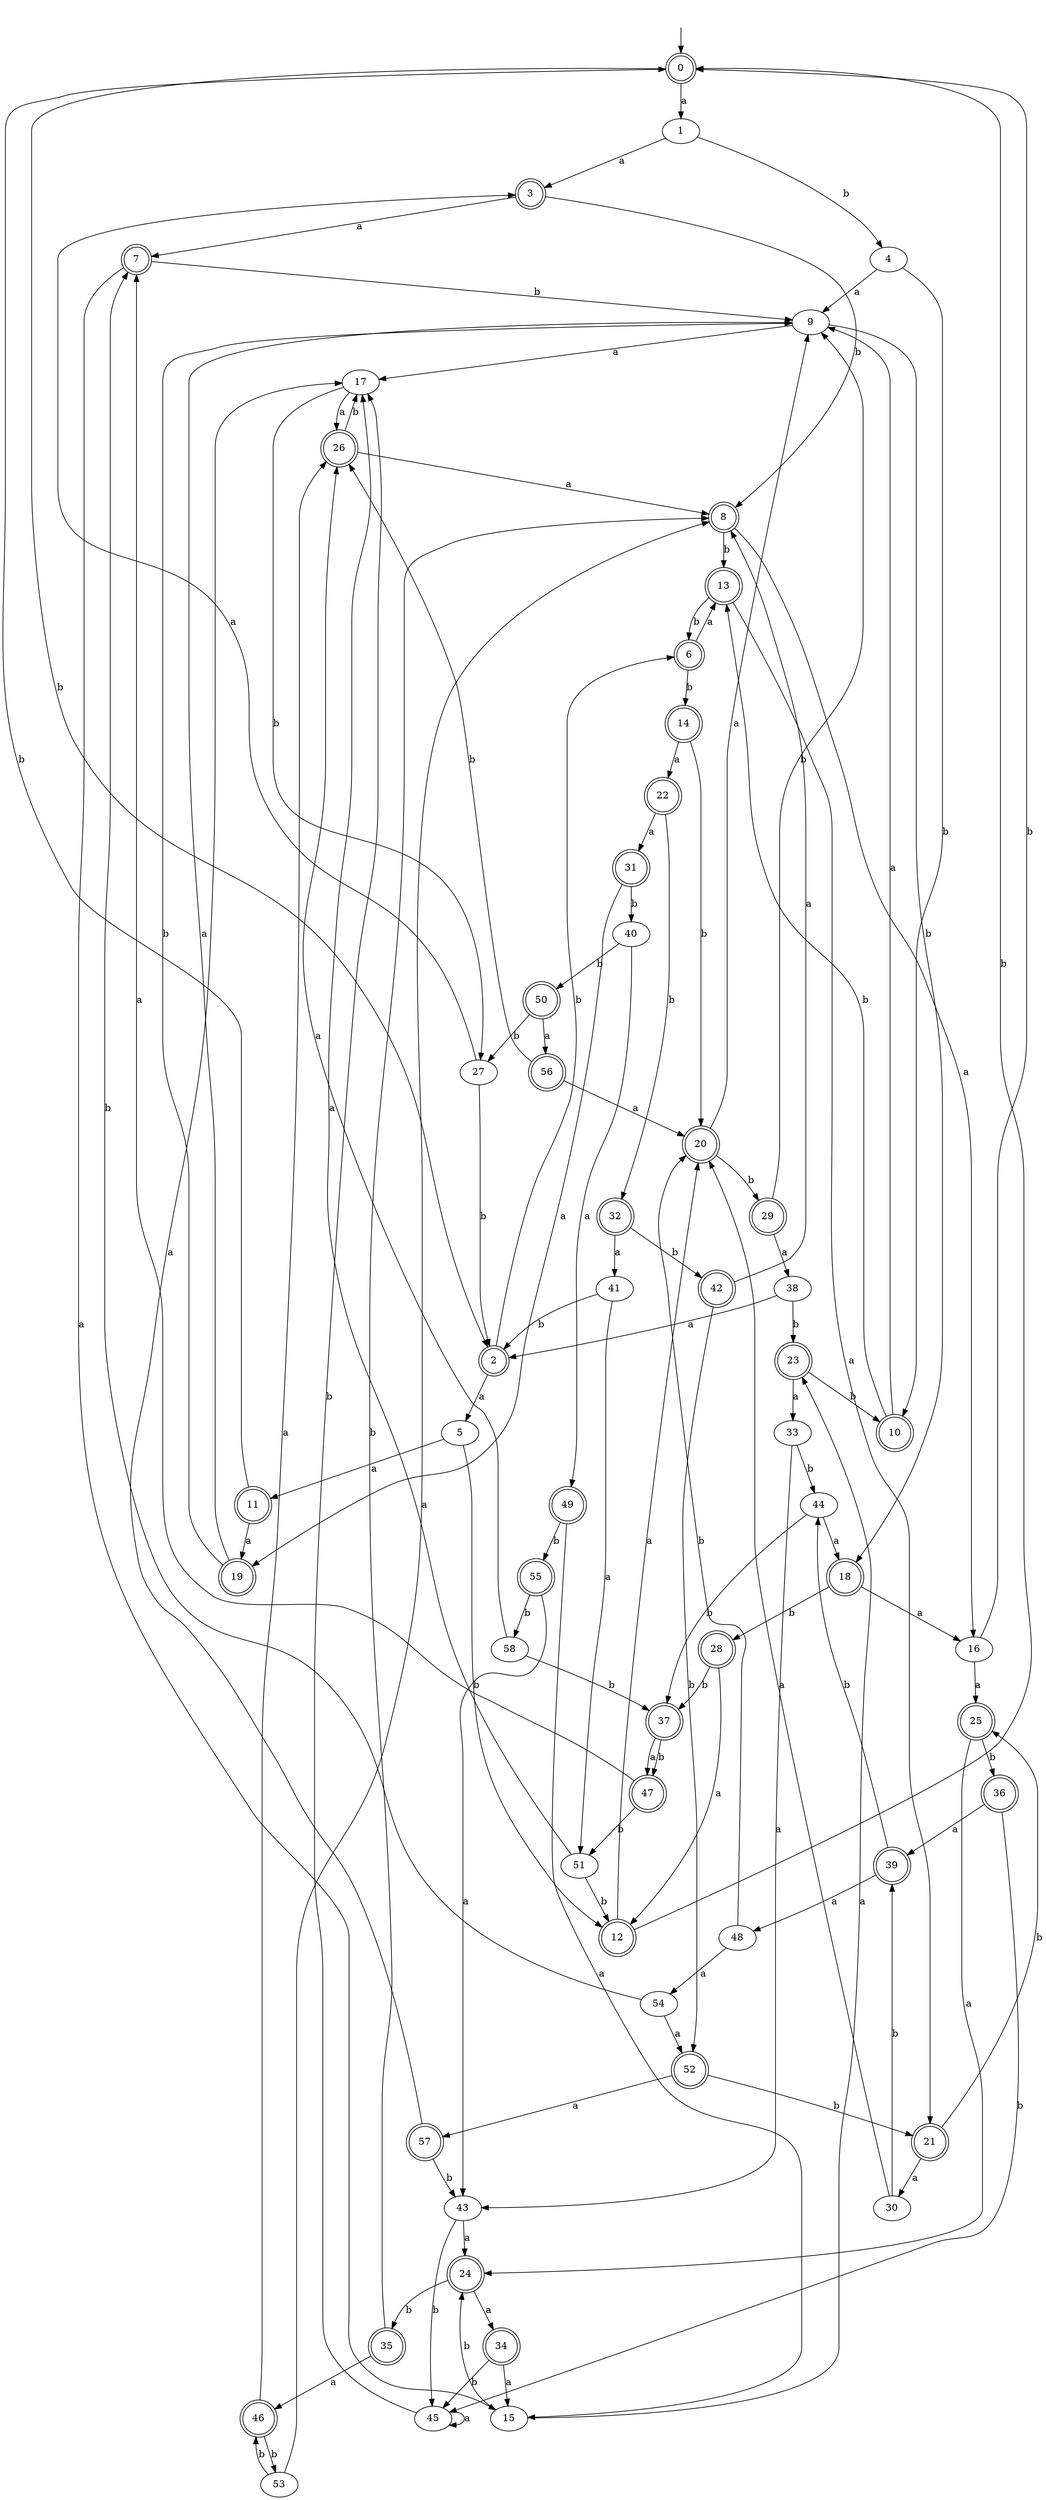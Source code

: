 digraph RandomDFA {
  __start0 [label="", shape=none];
  __start0 -> 0 [label=""];
  0 [shape=circle] [shape=doublecircle]
  0 -> 1 [label="a"]
  0 -> 2 [label="b"]
  1
  1 -> 3 [label="a"]
  1 -> 4 [label="b"]
  2 [shape=doublecircle]
  2 -> 5 [label="a"]
  2 -> 6 [label="b"]
  3 [shape=doublecircle]
  3 -> 7 [label="a"]
  3 -> 8 [label="b"]
  4
  4 -> 9 [label="a"]
  4 -> 10 [label="b"]
  5
  5 -> 11 [label="a"]
  5 -> 12 [label="b"]
  6 [shape=doublecircle]
  6 -> 13 [label="a"]
  6 -> 14 [label="b"]
  7 [shape=doublecircle]
  7 -> 15 [label="a"]
  7 -> 9 [label="b"]
  8 [shape=doublecircle]
  8 -> 16 [label="a"]
  8 -> 13 [label="b"]
  9
  9 -> 17 [label="a"]
  9 -> 18 [label="b"]
  10 [shape=doublecircle]
  10 -> 9 [label="a"]
  10 -> 13 [label="b"]
  11 [shape=doublecircle]
  11 -> 19 [label="a"]
  11 -> 0 [label="b"]
  12 [shape=doublecircle]
  12 -> 20 [label="a"]
  12 -> 0 [label="b"]
  13 [shape=doublecircle]
  13 -> 21 [label="a"]
  13 -> 6 [label="b"]
  14 [shape=doublecircle]
  14 -> 22 [label="a"]
  14 -> 20 [label="b"]
  15
  15 -> 23 [label="a"]
  15 -> 24 [label="b"]
  16
  16 -> 25 [label="a"]
  16 -> 0 [label="b"]
  17
  17 -> 26 [label="a"]
  17 -> 27 [label="b"]
  18 [shape=doublecircle]
  18 -> 16 [label="a"]
  18 -> 28 [label="b"]
  19 [shape=doublecircle]
  19 -> 9 [label="a"]
  19 -> 9 [label="b"]
  20 [shape=doublecircle]
  20 -> 9 [label="a"]
  20 -> 29 [label="b"]
  21 [shape=doublecircle]
  21 -> 30 [label="a"]
  21 -> 25 [label="b"]
  22 [shape=doublecircle]
  22 -> 31 [label="a"]
  22 -> 32 [label="b"]
  23 [shape=doublecircle]
  23 -> 33 [label="a"]
  23 -> 10 [label="b"]
  24 [shape=doublecircle]
  24 -> 34 [label="a"]
  24 -> 35 [label="b"]
  25 [shape=doublecircle]
  25 -> 24 [label="a"]
  25 -> 36 [label="b"]
  26 [shape=doublecircle]
  26 -> 8 [label="a"]
  26 -> 17 [label="b"]
  27
  27 -> 3 [label="a"]
  27 -> 2 [label="b"]
  28 [shape=doublecircle]
  28 -> 12 [label="a"]
  28 -> 37 [label="b"]
  29 [shape=doublecircle]
  29 -> 38 [label="a"]
  29 -> 9 [label="b"]
  30
  30 -> 20 [label="a"]
  30 -> 39 [label="b"]
  31 [shape=doublecircle]
  31 -> 19 [label="a"]
  31 -> 40 [label="b"]
  32 [shape=doublecircle]
  32 -> 41 [label="a"]
  32 -> 42 [label="b"]
  33
  33 -> 43 [label="a"]
  33 -> 44 [label="b"]
  34 [shape=doublecircle]
  34 -> 15 [label="a"]
  34 -> 45 [label="b"]
  35 [shape=doublecircle]
  35 -> 46 [label="a"]
  35 -> 8 [label="b"]
  36 [shape=doublecircle]
  36 -> 39 [label="a"]
  36 -> 45 [label="b"]
  37 [shape=doublecircle]
  37 -> 47 [label="a"]
  37 -> 47 [label="b"]
  38
  38 -> 2 [label="a"]
  38 -> 23 [label="b"]
  39 [shape=doublecircle]
  39 -> 48 [label="a"]
  39 -> 44 [label="b"]
  40
  40 -> 49 [label="a"]
  40 -> 50 [label="b"]
  41
  41 -> 51 [label="a"]
  41 -> 2 [label="b"]
  42 [shape=doublecircle]
  42 -> 8 [label="a"]
  42 -> 52 [label="b"]
  43
  43 -> 24 [label="a"]
  43 -> 45 [label="b"]
  44
  44 -> 18 [label="a"]
  44 -> 37 [label="b"]
  45
  45 -> 45 [label="a"]
  45 -> 17 [label="b"]
  46 [shape=doublecircle]
  46 -> 26 [label="a"]
  46 -> 53 [label="b"]
  47 [shape=doublecircle]
  47 -> 7 [label="a"]
  47 -> 51 [label="b"]
  48
  48 -> 54 [label="a"]
  48 -> 20 [label="b"]
  49 [shape=doublecircle]
  49 -> 15 [label="a"]
  49 -> 55 [label="b"]
  50 [shape=doublecircle]
  50 -> 56 [label="a"]
  50 -> 27 [label="b"]
  51
  51 -> 17 [label="a"]
  51 -> 12 [label="b"]
  52 [shape=doublecircle]
  52 -> 57 [label="a"]
  52 -> 21 [label="b"]
  53
  53 -> 8 [label="a"]
  53 -> 46 [label="b"]
  54
  54 -> 52 [label="a"]
  54 -> 7 [label="b"]
  55 [shape=doublecircle]
  55 -> 43 [label="a"]
  55 -> 58 [label="b"]
  56 [shape=doublecircle]
  56 -> 20 [label="a"]
  56 -> 26 [label="b"]
  57 [shape=doublecircle]
  57 -> 17 [label="a"]
  57 -> 43 [label="b"]
  58
  58 -> 26 [label="a"]
  58 -> 37 [label="b"]
}
